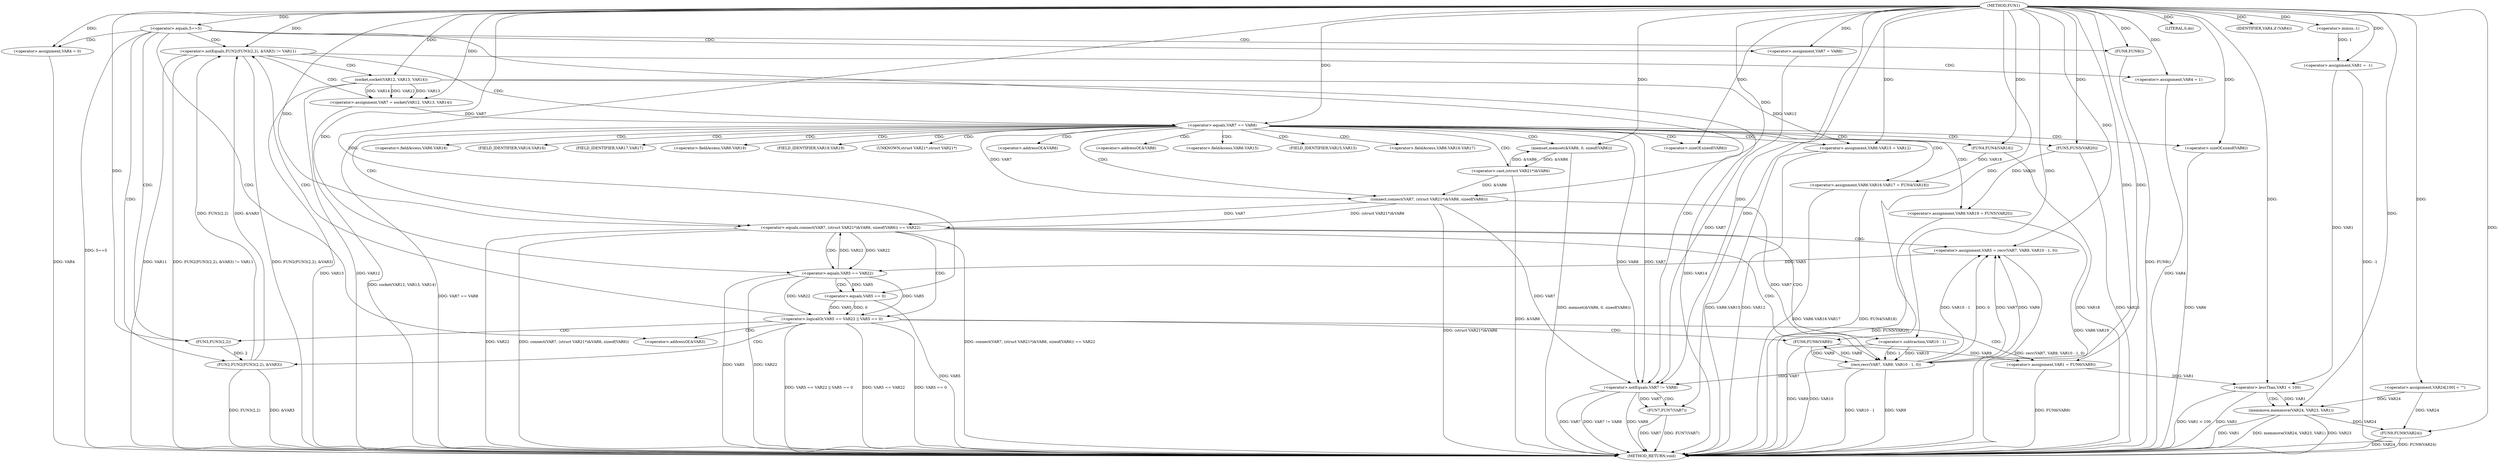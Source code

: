 digraph FUN1 {  
"1000100" [label = "(METHOD,FUN1)" ]
"1000243" [label = "(METHOD_RETURN,void)" ]
"1000103" [label = "(<operator>.assignment,VAR1 = -1)" ]
"1000105" [label = "(<operator>.minus,-1)" ]
"1000108" [label = "(<operator>.equals,5==5)" ]
"1000115" [label = "(<operator>.assignment,VAR4 = 0)" ]
"1000121" [label = "(<operator>.assignment,VAR7 = VAR8)" ]
"1000128" [label = "(<operator>.notEquals,FUN2(FUN3(2,2), &VAR3) != VAR11)" ]
"1000129" [label = "(FUN2,FUN2(FUN3(2,2), &VAR3))" ]
"1000130" [label = "(FUN3,FUN3(2,2))" ]
"1000138" [label = "(<operator>.assignment,VAR4 = 1)" ]
"1000141" [label = "(<operator>.assignment,VAR7 = socket(VAR12, VAR13, VAR14))" ]
"1000143" [label = "(socket,socket(VAR12, VAR13, VAR14))" ]
"1000148" [label = "(<operator>.equals,VAR7 == VAR8)" ]
"1000153" [label = "(memset,memset(&VAR6, 0, sizeof(VAR6)))" ]
"1000157" [label = "(<operator>.sizeOf,sizeof(VAR6))" ]
"1000159" [label = "(<operator>.assignment,VAR6.VAR15 = VAR12)" ]
"1000164" [label = "(<operator>.assignment,VAR6.VAR16.VAR17 = FUN4(VAR18))" ]
"1000170" [label = "(FUN4,FUN4(VAR18))" ]
"1000172" [label = "(<operator>.assignment,VAR6.VAR19 = FUN5(VAR20))" ]
"1000176" [label = "(FUN5,FUN5(VAR20))" ]
"1000179" [label = "(<operator>.equals,connect(VAR7, (struct VAR21*)&VAR6, sizeof(VAR6)) == VAR22)" ]
"1000180" [label = "(connect,connect(VAR7, (struct VAR21*)&VAR6, sizeof(VAR6)))" ]
"1000182" [label = "(<operator>.cast,(struct VAR21*)&VAR6)" ]
"1000186" [label = "(<operator>.sizeOf,sizeof(VAR6))" ]
"1000191" [label = "(<operator>.assignment,VAR5 = recv(VAR7, VAR9, VAR10 - 1, 0))" ]
"1000193" [label = "(recv,recv(VAR7, VAR9, VAR10 - 1, 0))" ]
"1000196" [label = "(<operator>.subtraction,VAR10 - 1)" ]
"1000201" [label = "(<operator>.logicalOr,VAR5 == VAR22 || VAR5 == 0)" ]
"1000202" [label = "(<operator>.equals,VAR5 == VAR22)" ]
"1000205" [label = "(<operator>.equals,VAR5 == 0)" ]
"1000210" [label = "(<operator>.assignment,VAR1 = FUN6(VAR9))" ]
"1000212" [label = "(FUN6,FUN6(VAR9))" ]
"1000214" [label = "(LITERAL,0,do)" ]
"1000216" [label = "(<operator>.notEquals,VAR7 != VAR8)" ]
"1000220" [label = "(FUN7,FUN7(VAR7))" ]
"1000223" [label = "(IDENTIFIER,VAR4,if (VAR4))" ]
"1000225" [label = "(FUN8,FUN8())" ]
"1000229" [label = "(<operator>.assignment,VAR24[100] = \"\")" ]
"1000233" [label = "(<operator>.lessThan,VAR1 < 100)" ]
"1000237" [label = "(memmove,memmove(VAR24, VAR23, VAR1))" ]
"1000241" [label = "(FUN9,FUN9(VAR24))" ]
"1000133" [label = "(<operator>.addressOf,&VAR3)" ]
"1000154" [label = "(<operator>.addressOf,&VAR6)" ]
"1000160" [label = "(<operator>.fieldAccess,VAR6.VAR15)" ]
"1000162" [label = "(FIELD_IDENTIFIER,VAR15,VAR15)" ]
"1000165" [label = "(<operator>.fieldAccess,VAR6.VAR16.VAR17)" ]
"1000166" [label = "(<operator>.fieldAccess,VAR6.VAR16)" ]
"1000168" [label = "(FIELD_IDENTIFIER,VAR16,VAR16)" ]
"1000169" [label = "(FIELD_IDENTIFIER,VAR17,VAR17)" ]
"1000173" [label = "(<operator>.fieldAccess,VAR6.VAR19)" ]
"1000175" [label = "(FIELD_IDENTIFIER,VAR19,VAR19)" ]
"1000183" [label = "(UNKNOWN,struct VAR21*,struct VAR21*)" ]
"1000184" [label = "(<operator>.addressOf,&VAR6)" ]
  "1000216" -> "1000243"  [ label = "DDG: VAR7 != VAR8"] 
  "1000179" -> "1000243"  [ label = "DDG: connect(VAR7, (struct VAR21*)&VAR6, sizeof(VAR6)) == VAR22"] 
  "1000103" -> "1000243"  [ label = "DDG: -1"] 
  "1000153" -> "1000243"  [ label = "DDG: memset(&VAR6, 0, sizeof(VAR6))"] 
  "1000129" -> "1000243"  [ label = "DDG: &VAR3"] 
  "1000210" -> "1000243"  [ label = "DDG: FUN6(VAR9)"] 
  "1000196" -> "1000243"  [ label = "DDG: VAR10"] 
  "1000201" -> "1000243"  [ label = "DDG: VAR5 == 0"] 
  "1000115" -> "1000243"  [ label = "DDG: VAR4"] 
  "1000180" -> "1000243"  [ label = "DDG: (struct VAR21*)&VAR6"] 
  "1000179" -> "1000243"  [ label = "DDG: VAR22"] 
  "1000129" -> "1000243"  [ label = "DDG: FUN3(2,2)"] 
  "1000186" -> "1000243"  [ label = "DDG: VAR6"] 
  "1000225" -> "1000243"  [ label = "DDG: FUN8()"] 
  "1000220" -> "1000243"  [ label = "DDG: VAR7"] 
  "1000201" -> "1000243"  [ label = "DDG: VAR5 == VAR22 || VAR5 == 0"] 
  "1000108" -> "1000243"  [ label = "DDG: 5==5"] 
  "1000237" -> "1000243"  [ label = "DDG: memmove(VAR24, VAR23, VAR1)"] 
  "1000237" -> "1000243"  [ label = "DDG: VAR23"] 
  "1000233" -> "1000243"  [ label = "DDG: VAR1 < 100"] 
  "1000237" -> "1000243"  [ label = "DDG: VAR1"] 
  "1000216" -> "1000243"  [ label = "DDG: VAR7"] 
  "1000159" -> "1000243"  [ label = "DDG: VAR6.VAR15"] 
  "1000205" -> "1000243"  [ label = "DDG: VAR5"] 
  "1000138" -> "1000243"  [ label = "DDG: VAR4"] 
  "1000193" -> "1000243"  [ label = "DDG: VAR9"] 
  "1000182" -> "1000243"  [ label = "DDG: &VAR6"] 
  "1000128" -> "1000243"  [ label = "DDG: FUN2(FUN3(2,2), &VAR3)"] 
  "1000143" -> "1000243"  [ label = "DDG: VAR12"] 
  "1000179" -> "1000243"  [ label = "DDG: connect(VAR7, (struct VAR21*)&VAR6, sizeof(VAR6))"] 
  "1000216" -> "1000243"  [ label = "DDG: VAR8"] 
  "1000202" -> "1000243"  [ label = "DDG: VAR5"] 
  "1000148" -> "1000243"  [ label = "DDG: VAR7 == VAR8"] 
  "1000172" -> "1000243"  [ label = "DDG: FUN5(VAR20)"] 
  "1000212" -> "1000243"  [ label = "DDG: VAR9"] 
  "1000128" -> "1000243"  [ label = "DDG: VAR11"] 
  "1000191" -> "1000243"  [ label = "DDG: recv(VAR7, VAR9, VAR10 - 1, 0)"] 
  "1000172" -> "1000243"  [ label = "DDG: VAR6.VAR19"] 
  "1000233" -> "1000243"  [ label = "DDG: VAR1"] 
  "1000141" -> "1000243"  [ label = "DDG: socket(VAR12, VAR13, VAR14)"] 
  "1000241" -> "1000243"  [ label = "DDG: VAR24"] 
  "1000143" -> "1000243"  [ label = "DDG: VAR13"] 
  "1000220" -> "1000243"  [ label = "DDG: FUN7(VAR7)"] 
  "1000170" -> "1000243"  [ label = "DDG: VAR18"] 
  "1000176" -> "1000243"  [ label = "DDG: VAR20"] 
  "1000164" -> "1000243"  [ label = "DDG: FUN4(VAR18)"] 
  "1000128" -> "1000243"  [ label = "DDG: FUN2(FUN3(2,2), &VAR3) != VAR11"] 
  "1000159" -> "1000243"  [ label = "DDG: VAR12"] 
  "1000193" -> "1000243"  [ label = "DDG: VAR10 - 1"] 
  "1000143" -> "1000243"  [ label = "DDG: VAR14"] 
  "1000241" -> "1000243"  [ label = "DDG: FUN9(VAR24)"] 
  "1000201" -> "1000243"  [ label = "DDG: VAR5 == VAR22"] 
  "1000202" -> "1000243"  [ label = "DDG: VAR22"] 
  "1000164" -> "1000243"  [ label = "DDG: VAR6.VAR16.VAR17"] 
  "1000105" -> "1000103"  [ label = "DDG: 1"] 
  "1000100" -> "1000103"  [ label = "DDG: "] 
  "1000100" -> "1000105"  [ label = "DDG: "] 
  "1000100" -> "1000108"  [ label = "DDG: "] 
  "1000100" -> "1000115"  [ label = "DDG: "] 
  "1000100" -> "1000121"  [ label = "DDG: "] 
  "1000129" -> "1000128"  [ label = "DDG: FUN3(2,2)"] 
  "1000129" -> "1000128"  [ label = "DDG: &VAR3"] 
  "1000130" -> "1000129"  [ label = "DDG: 2"] 
  "1000100" -> "1000130"  [ label = "DDG: "] 
  "1000100" -> "1000128"  [ label = "DDG: "] 
  "1000100" -> "1000138"  [ label = "DDG: "] 
  "1000143" -> "1000141"  [ label = "DDG: VAR12"] 
  "1000143" -> "1000141"  [ label = "DDG: VAR13"] 
  "1000143" -> "1000141"  [ label = "DDG: VAR14"] 
  "1000100" -> "1000141"  [ label = "DDG: "] 
  "1000100" -> "1000143"  [ label = "DDG: "] 
  "1000141" -> "1000148"  [ label = "DDG: VAR7"] 
  "1000100" -> "1000148"  [ label = "DDG: "] 
  "1000182" -> "1000153"  [ label = "DDG: &VAR6"] 
  "1000100" -> "1000153"  [ label = "DDG: "] 
  "1000100" -> "1000157"  [ label = "DDG: "] 
  "1000143" -> "1000159"  [ label = "DDG: VAR12"] 
  "1000100" -> "1000159"  [ label = "DDG: "] 
  "1000170" -> "1000164"  [ label = "DDG: VAR18"] 
  "1000100" -> "1000170"  [ label = "DDG: "] 
  "1000176" -> "1000172"  [ label = "DDG: VAR20"] 
  "1000100" -> "1000176"  [ label = "DDG: "] 
  "1000180" -> "1000179"  [ label = "DDG: VAR7"] 
  "1000180" -> "1000179"  [ label = "DDG: (struct VAR21*)&VAR6"] 
  "1000148" -> "1000180"  [ label = "DDG: VAR7"] 
  "1000100" -> "1000180"  [ label = "DDG: "] 
  "1000182" -> "1000180"  [ label = "DDG: &VAR6"] 
  "1000153" -> "1000182"  [ label = "DDG: &VAR6"] 
  "1000100" -> "1000186"  [ label = "DDG: "] 
  "1000202" -> "1000179"  [ label = "DDG: VAR22"] 
  "1000100" -> "1000179"  [ label = "DDG: "] 
  "1000193" -> "1000191"  [ label = "DDG: VAR7"] 
  "1000193" -> "1000191"  [ label = "DDG: VAR9"] 
  "1000193" -> "1000191"  [ label = "DDG: VAR10 - 1"] 
  "1000193" -> "1000191"  [ label = "DDG: 0"] 
  "1000100" -> "1000191"  [ label = "DDG: "] 
  "1000180" -> "1000193"  [ label = "DDG: VAR7"] 
  "1000100" -> "1000193"  [ label = "DDG: "] 
  "1000212" -> "1000193"  [ label = "DDG: VAR9"] 
  "1000196" -> "1000193"  [ label = "DDG: VAR10"] 
  "1000196" -> "1000193"  [ label = "DDG: 1"] 
  "1000100" -> "1000196"  [ label = "DDG: "] 
  "1000202" -> "1000201"  [ label = "DDG: VAR5"] 
  "1000202" -> "1000201"  [ label = "DDG: VAR22"] 
  "1000191" -> "1000202"  [ label = "DDG: VAR5"] 
  "1000100" -> "1000202"  [ label = "DDG: "] 
  "1000179" -> "1000202"  [ label = "DDG: VAR22"] 
  "1000205" -> "1000201"  [ label = "DDG: VAR5"] 
  "1000205" -> "1000201"  [ label = "DDG: 0"] 
  "1000202" -> "1000205"  [ label = "DDG: VAR5"] 
  "1000100" -> "1000205"  [ label = "DDG: "] 
  "1000212" -> "1000210"  [ label = "DDG: VAR9"] 
  "1000100" -> "1000210"  [ label = "DDG: "] 
  "1000193" -> "1000212"  [ label = "DDG: VAR9"] 
  "1000100" -> "1000212"  [ label = "DDG: "] 
  "1000100" -> "1000214"  [ label = "DDG: "] 
  "1000193" -> "1000216"  [ label = "DDG: VAR7"] 
  "1000180" -> "1000216"  [ label = "DDG: VAR7"] 
  "1000148" -> "1000216"  [ label = "DDG: VAR7"] 
  "1000121" -> "1000216"  [ label = "DDG: VAR7"] 
  "1000100" -> "1000216"  [ label = "DDG: "] 
  "1000148" -> "1000216"  [ label = "DDG: VAR8"] 
  "1000216" -> "1000220"  [ label = "DDG: VAR7"] 
  "1000100" -> "1000220"  [ label = "DDG: "] 
  "1000100" -> "1000223"  [ label = "DDG: "] 
  "1000100" -> "1000225"  [ label = "DDG: "] 
  "1000100" -> "1000229"  [ label = "DDG: "] 
  "1000103" -> "1000233"  [ label = "DDG: VAR1"] 
  "1000210" -> "1000233"  [ label = "DDG: VAR1"] 
  "1000100" -> "1000233"  [ label = "DDG: "] 
  "1000229" -> "1000237"  [ label = "DDG: VAR24"] 
  "1000100" -> "1000237"  [ label = "DDG: "] 
  "1000233" -> "1000237"  [ label = "DDG: VAR1"] 
  "1000237" -> "1000241"  [ label = "DDG: VAR24"] 
  "1000229" -> "1000241"  [ label = "DDG: VAR24"] 
  "1000100" -> "1000241"  [ label = "DDG: "] 
  "1000108" -> "1000128"  [ label = "CDG: "] 
  "1000108" -> "1000133"  [ label = "CDG: "] 
  "1000108" -> "1000216"  [ label = "CDG: "] 
  "1000108" -> "1000130"  [ label = "CDG: "] 
  "1000108" -> "1000121"  [ label = "CDG: "] 
  "1000108" -> "1000129"  [ label = "CDG: "] 
  "1000108" -> "1000115"  [ label = "CDG: "] 
  "1000108" -> "1000225"  [ label = "CDG: "] 
  "1000128" -> "1000141"  [ label = "CDG: "] 
  "1000128" -> "1000148"  [ label = "CDG: "] 
  "1000128" -> "1000138"  [ label = "CDG: "] 
  "1000128" -> "1000143"  [ label = "CDG: "] 
  "1000148" -> "1000164"  [ label = "CDG: "] 
  "1000148" -> "1000182"  [ label = "CDG: "] 
  "1000148" -> "1000166"  [ label = "CDG: "] 
  "1000148" -> "1000180"  [ label = "CDG: "] 
  "1000148" -> "1000183"  [ label = "CDG: "] 
  "1000148" -> "1000165"  [ label = "CDG: "] 
  "1000148" -> "1000157"  [ label = "CDG: "] 
  "1000148" -> "1000175"  [ label = "CDG: "] 
  "1000148" -> "1000154"  [ label = "CDG: "] 
  "1000148" -> "1000160"  [ label = "CDG: "] 
  "1000148" -> "1000179"  [ label = "CDG: "] 
  "1000148" -> "1000176"  [ label = "CDG: "] 
  "1000148" -> "1000153"  [ label = "CDG: "] 
  "1000148" -> "1000186"  [ label = "CDG: "] 
  "1000148" -> "1000172"  [ label = "CDG: "] 
  "1000148" -> "1000169"  [ label = "CDG: "] 
  "1000148" -> "1000168"  [ label = "CDG: "] 
  "1000148" -> "1000159"  [ label = "CDG: "] 
  "1000148" -> "1000173"  [ label = "CDG: "] 
  "1000148" -> "1000170"  [ label = "CDG: "] 
  "1000148" -> "1000184"  [ label = "CDG: "] 
  "1000148" -> "1000162"  [ label = "CDG: "] 
  "1000179" -> "1000191"  [ label = "CDG: "] 
  "1000179" -> "1000201"  [ label = "CDG: "] 
  "1000179" -> "1000196"  [ label = "CDG: "] 
  "1000179" -> "1000202"  [ label = "CDG: "] 
  "1000179" -> "1000193"  [ label = "CDG: "] 
  "1000201" -> "1000210"  [ label = "CDG: "] 
  "1000201" -> "1000212"  [ label = "CDG: "] 
  "1000201" -> "1000128"  [ label = "CDG: "] 
  "1000201" -> "1000133"  [ label = "CDG: "] 
  "1000201" -> "1000130"  [ label = "CDG: "] 
  "1000201" -> "1000129"  [ label = "CDG: "] 
  "1000202" -> "1000205"  [ label = "CDG: "] 
  "1000216" -> "1000220"  [ label = "CDG: "] 
  "1000233" -> "1000237"  [ label = "CDG: "] 
}
